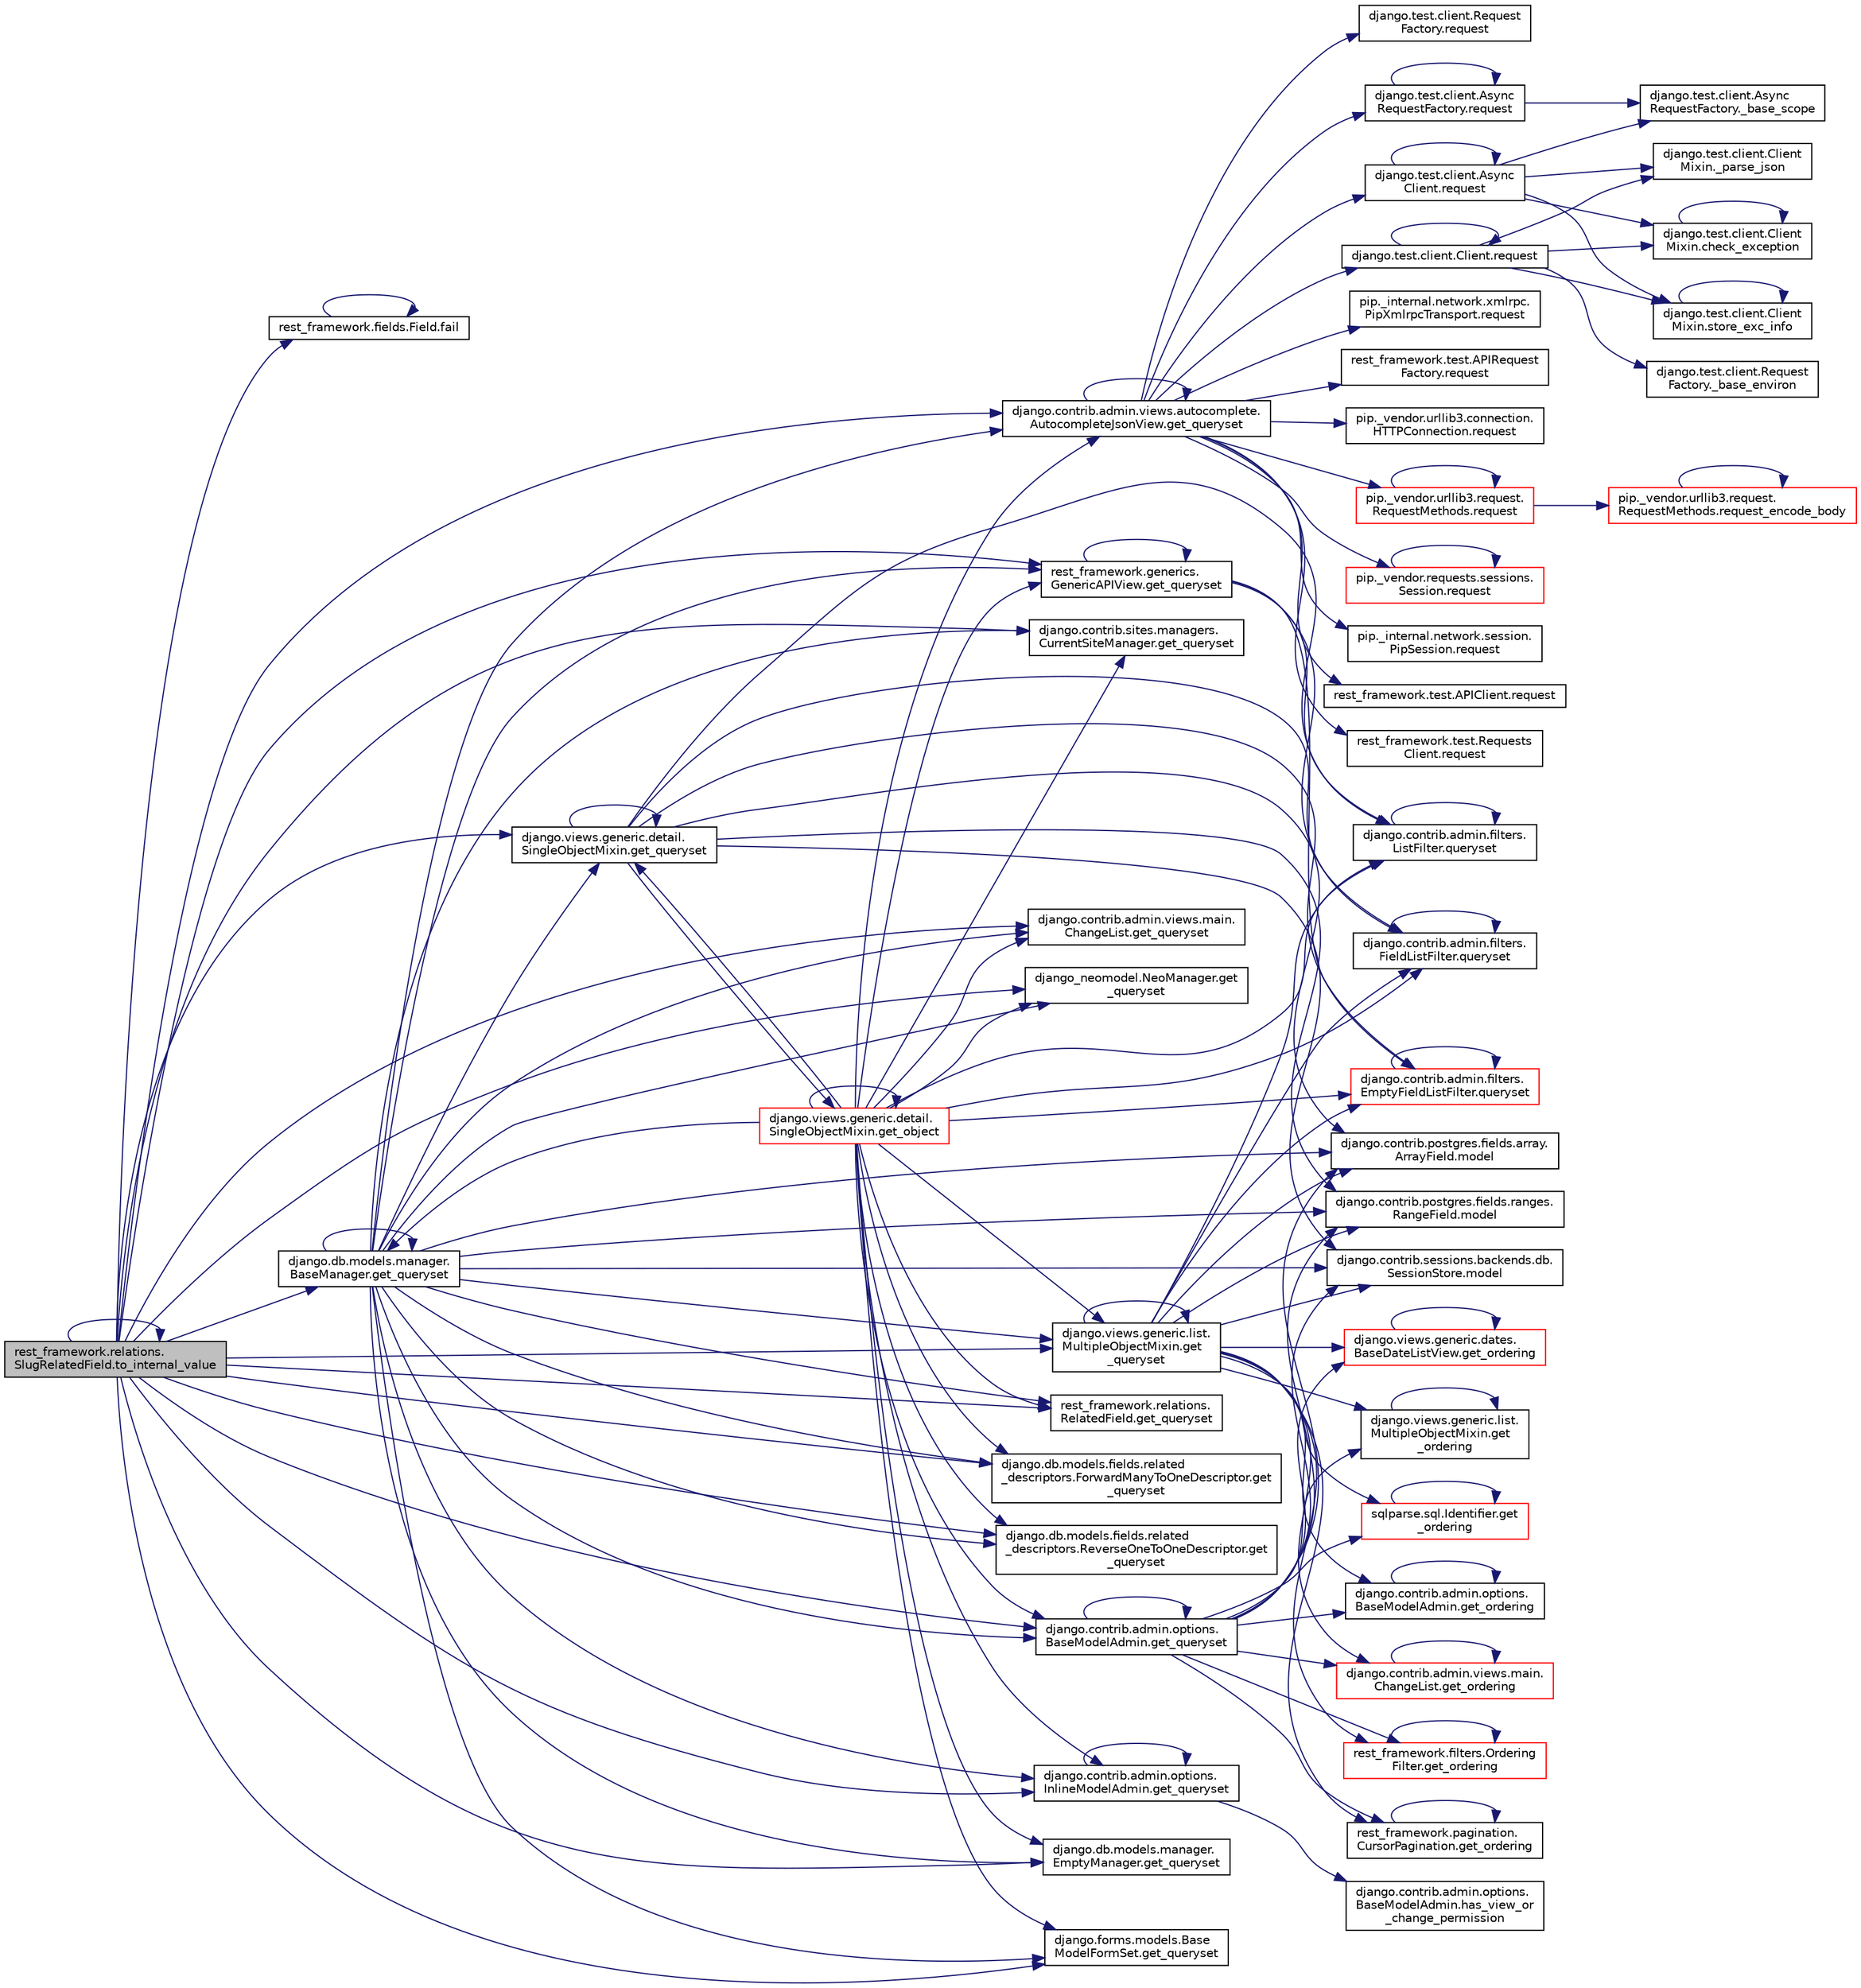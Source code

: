 digraph "rest_framework.relations.SlugRelatedField.to_internal_value"
{
 // LATEX_PDF_SIZE
  edge [fontname="Helvetica",fontsize="10",labelfontname="Helvetica",labelfontsize="10"];
  node [fontname="Helvetica",fontsize="10",shape=record];
  rankdir="LR";
  Node1 [label="rest_framework.relations.\lSlugRelatedField.to_internal_value",height=0.2,width=0.4,color="black", fillcolor="grey75", style="filled", fontcolor="black",tooltip=" "];
  Node1 -> Node2 [color="midnightblue",fontsize="10",style="solid",fontname="Helvetica"];
  Node2 [label="rest_framework.fields.Field.fail",height=0.2,width=0.4,color="black", fillcolor="white", style="filled",URL="$d9/d53/classrest__framework_1_1fields_1_1_field.html#a1d464b6c58e015c19c9341cc028df9d6",tooltip=" "];
  Node2 -> Node2 [color="midnightblue",fontsize="10",style="solid",fontname="Helvetica"];
  Node1 -> Node3 [color="midnightblue",fontsize="10",style="solid",fontname="Helvetica"];
  Node3 [label="django.contrib.admin.views.autocomplete.\lAutocompleteJsonView.get_queryset",height=0.2,width=0.4,color="black", fillcolor="white", style="filled",URL="$d5/d24/classdjango_1_1contrib_1_1admin_1_1views_1_1autocomplete_1_1_autocomplete_json_view.html#aeba422d947101bce361f0fd32ff7d4d4",tooltip=" "];
  Node3 -> Node3 [color="midnightblue",fontsize="10",style="solid",fontname="Helvetica"];
  Node3 -> Node4 [color="midnightblue",fontsize="10",style="solid",fontname="Helvetica"];
  Node4 [label="django.test.client.Request\lFactory.request",height=0.2,width=0.4,color="black", fillcolor="white", style="filled",URL="$db/d7f/classdjango_1_1test_1_1client_1_1_request_factory.html#a12550839ba4cbabcf38bff0d2ff69f0a",tooltip=" "];
  Node3 -> Node5 [color="midnightblue",fontsize="10",style="solid",fontname="Helvetica"];
  Node5 [label="django.test.client.Async\lRequestFactory.request",height=0.2,width=0.4,color="black", fillcolor="white", style="filled",URL="$d6/de5/classdjango_1_1test_1_1client_1_1_async_request_factory.html#a8dcee74bc0f05203aa2aa2aad95555a9",tooltip=" "];
  Node5 -> Node6 [color="midnightblue",fontsize="10",style="solid",fontname="Helvetica"];
  Node6 [label="django.test.client.Async\lRequestFactory._base_scope",height=0.2,width=0.4,color="black", fillcolor="white", style="filled",URL="$d6/de5/classdjango_1_1test_1_1client_1_1_async_request_factory.html#a0f3b06a02852c6111eaab5a2c6b6b4fd",tooltip=" "];
  Node5 -> Node5 [color="midnightblue",fontsize="10",style="solid",fontname="Helvetica"];
  Node3 -> Node7 [color="midnightblue",fontsize="10",style="solid",fontname="Helvetica"];
  Node7 [label="django.test.client.Client.request",height=0.2,width=0.4,color="black", fillcolor="white", style="filled",URL="$d2/d2e/classdjango_1_1test_1_1client_1_1_client.html#a4b25cead120a234c08a522e016cb6138",tooltip=" "];
  Node7 -> Node8 [color="midnightblue",fontsize="10",style="solid",fontname="Helvetica"];
  Node8 [label="django.test.client.Request\lFactory._base_environ",height=0.2,width=0.4,color="black", fillcolor="white", style="filled",URL="$db/d7f/classdjango_1_1test_1_1client_1_1_request_factory.html#aebfbaaf544ab47e0aaaa3a282ab99dc2",tooltip=" "];
  Node7 -> Node9 [color="midnightblue",fontsize="10",style="solid",fontname="Helvetica"];
  Node9 [label="django.test.client.Client\lMixin._parse_json",height=0.2,width=0.4,color="black", fillcolor="white", style="filled",URL="$da/dd7/classdjango_1_1test_1_1client_1_1_client_mixin.html#a8286559999fe1a685cf2a3e398b01883",tooltip=" "];
  Node7 -> Node10 [color="midnightblue",fontsize="10",style="solid",fontname="Helvetica"];
  Node10 [label="django.test.client.Client\lMixin.check_exception",height=0.2,width=0.4,color="black", fillcolor="white", style="filled",URL="$da/dd7/classdjango_1_1test_1_1client_1_1_client_mixin.html#a3e5eb4fb98154c3fee071554699b0a02",tooltip=" "];
  Node10 -> Node10 [color="midnightblue",fontsize="10",style="solid",fontname="Helvetica"];
  Node7 -> Node7 [color="midnightblue",fontsize="10",style="solid",fontname="Helvetica"];
  Node7 -> Node11 [color="midnightblue",fontsize="10",style="solid",fontname="Helvetica"];
  Node11 [label="django.test.client.Client\lMixin.store_exc_info",height=0.2,width=0.4,color="black", fillcolor="white", style="filled",URL="$da/dd7/classdjango_1_1test_1_1client_1_1_client_mixin.html#a97e2ed480f9ee415e64f1764bdd38c31",tooltip=" "];
  Node11 -> Node11 [color="midnightblue",fontsize="10",style="solid",fontname="Helvetica"];
  Node3 -> Node12 [color="midnightblue",fontsize="10",style="solid",fontname="Helvetica"];
  Node12 [label="django.test.client.Async\lClient.request",height=0.2,width=0.4,color="black", fillcolor="white", style="filled",URL="$d9/dd7/classdjango_1_1test_1_1client_1_1_async_client.html#a38330cfdf01cb69d3dd0bdb8b9777bd9",tooltip=" "];
  Node12 -> Node6 [color="midnightblue",fontsize="10",style="solid",fontname="Helvetica"];
  Node12 -> Node9 [color="midnightblue",fontsize="10",style="solid",fontname="Helvetica"];
  Node12 -> Node10 [color="midnightblue",fontsize="10",style="solid",fontname="Helvetica"];
  Node12 -> Node12 [color="midnightblue",fontsize="10",style="solid",fontname="Helvetica"];
  Node12 -> Node11 [color="midnightblue",fontsize="10",style="solid",fontname="Helvetica"];
  Node3 -> Node13 [color="midnightblue",fontsize="10",style="solid",fontname="Helvetica"];
  Node13 [label="pip._internal.network.xmlrpc.\lPipXmlrpcTransport.request",height=0.2,width=0.4,color="black", fillcolor="white", style="filled",URL="$dd/d8a/classpip_1_1__internal_1_1network_1_1xmlrpc_1_1_pip_xmlrpc_transport.html#adb84317dcc522d845a56ce9cc4f82522",tooltip=" "];
  Node3 -> Node14 [color="midnightblue",fontsize="10",style="solid",fontname="Helvetica"];
  Node14 [label="rest_framework.test.APIRequest\lFactory.request",height=0.2,width=0.4,color="black", fillcolor="white", style="filled",URL="$da/d3c/classrest__framework_1_1test_1_1_a_p_i_request_factory.html#abd5931aada009b9fb1f1577613acd058",tooltip=" "];
  Node3 -> Node15 [color="midnightblue",fontsize="10",style="solid",fontname="Helvetica"];
  Node15 [label="pip._vendor.urllib3.connection.\lHTTPConnection.request",height=0.2,width=0.4,color="black", fillcolor="white", style="filled",URL="$d2/d75/classpip_1_1__vendor_1_1urllib3_1_1connection_1_1_h_t_t_p_connection.html#ae44707607a133fa0d27085cc2ea9ef85",tooltip=" "];
  Node3 -> Node16 [color="midnightblue",fontsize="10",style="solid",fontname="Helvetica"];
  Node16 [label="pip._vendor.urllib3.request.\lRequestMethods.request",height=0.2,width=0.4,color="red", fillcolor="white", style="filled",URL="$de/d48/classpip_1_1__vendor_1_1urllib3_1_1request_1_1_request_methods.html#a875ca454fac77c856bdf0cbe44f8fb64",tooltip=" "];
  Node16 -> Node16 [color="midnightblue",fontsize="10",style="solid",fontname="Helvetica"];
  Node16 -> Node17 [color="midnightblue",fontsize="10",style="solid",fontname="Helvetica"];
  Node17 [label="pip._vendor.urllib3.request.\lRequestMethods.request_encode_body",height=0.2,width=0.4,color="red", fillcolor="white", style="filled",URL="$de/d48/classpip_1_1__vendor_1_1urllib3_1_1request_1_1_request_methods.html#aac879ba72efb676310e8298a97b07ef8",tooltip=" "];
  Node17 -> Node17 [color="midnightblue",fontsize="10",style="solid",fontname="Helvetica"];
  Node3 -> Node47 [color="midnightblue",fontsize="10",style="solid",fontname="Helvetica"];
  Node47 [label="pip._vendor.requests.sessions.\lSession.request",height=0.2,width=0.4,color="red", fillcolor="white", style="filled",URL="$da/de9/classpip_1_1__vendor_1_1requests_1_1sessions_1_1_session.html#a718b60e99280c6ef1a346cb6dc0a90c8",tooltip=" "];
  Node47 -> Node47 [color="midnightblue",fontsize="10",style="solid",fontname="Helvetica"];
  Node3 -> Node477 [color="midnightblue",fontsize="10",style="solid",fontname="Helvetica"];
  Node477 [label="pip._internal.network.session.\lPipSession.request",height=0.2,width=0.4,color="black", fillcolor="white", style="filled",URL="$d9/dc2/classpip_1_1__internal_1_1network_1_1session_1_1_pip_session.html#a9c968f2f764cbd41db6684fafb5b1e6a",tooltip=" "];
  Node3 -> Node475 [color="midnightblue",fontsize="10",style="solid",fontname="Helvetica"];
  Node475 [label="rest_framework.test.APIClient.request",height=0.2,width=0.4,color="black", fillcolor="white", style="filled",URL="$da/d51/classrest__framework_1_1test_1_1_a_p_i_client.html#a77b55b2a0a90921243b61303fc37e59d",tooltip=" "];
  Node3 -> Node476 [color="midnightblue",fontsize="10",style="solid",fontname="Helvetica"];
  Node476 [label="rest_framework.test.Requests\lClient.request",height=0.2,width=0.4,color="black", fillcolor="white", style="filled",URL="$de/dc8/classrest__framework_1_1test_1_1_requests_client.html#ae6de53b1244ae8817b8bf8d6838b72ba",tooltip=" "];
  Node1 -> Node712 [color="midnightblue",fontsize="10",style="solid",fontname="Helvetica"];
  Node712 [label="django.contrib.sites.managers.\lCurrentSiteManager.get_queryset",height=0.2,width=0.4,color="black", fillcolor="white", style="filled",URL="$dd/d05/classdjango_1_1contrib_1_1sites_1_1managers_1_1_current_site_manager.html#a62f5f3f9f1b932f3bcd36601d46e7509",tooltip=" "];
  Node1 -> Node713 [color="midnightblue",fontsize="10",style="solid",fontname="Helvetica"];
  Node713 [label="django.db.models.manager.\lBaseManager.get_queryset",height=0.2,width=0.4,color="black", fillcolor="white", style="filled",URL="$d1/d1c/classdjango_1_1db_1_1models_1_1manager_1_1_base_manager.html#af0391e929a911c2647412e6e030c28e8",tooltip="PROXIES TO QUERYSET #."];
  Node713 -> Node3 [color="midnightblue",fontsize="10",style="solid",fontname="Helvetica"];
  Node713 -> Node712 [color="midnightblue",fontsize="10",style="solid",fontname="Helvetica"];
  Node713 -> Node713 [color="midnightblue",fontsize="10",style="solid",fontname="Helvetica"];
  Node713 -> Node714 [color="midnightblue",fontsize="10",style="solid",fontname="Helvetica"];
  Node714 [label="django.db.models.manager.\lEmptyManager.get_queryset",height=0.2,width=0.4,color="black", fillcolor="white", style="filled",URL="$d6/da8/classdjango_1_1db_1_1models_1_1manager_1_1_empty_manager.html#a0a5e7cb6efe5e4cb3b15779cf64d1537",tooltip=" "];
  Node713 -> Node715 [color="midnightblue",fontsize="10",style="solid",fontname="Helvetica"];
  Node715 [label="django.forms.models.Base\lModelFormSet.get_queryset",height=0.2,width=0.4,color="black", fillcolor="white", style="filled",URL="$d5/d31/classdjango_1_1forms_1_1models_1_1_base_model_form_set.html#a0ac048453b4a14ff61ebb6c072c29e7e",tooltip=" "];
  Node713 -> Node716 [color="midnightblue",fontsize="10",style="solid",fontname="Helvetica"];
  Node716 [label="django.views.generic.detail.\lSingleObjectMixin.get_queryset",height=0.2,width=0.4,color="black", fillcolor="white", style="filled",URL="$d2/d8d/classdjango_1_1views_1_1generic_1_1detail_1_1_single_object_mixin.html#a7471c8ca174db55504da01b1a06cc5ba",tooltip=" "];
  Node716 -> Node717 [color="midnightblue",fontsize="10",style="solid",fontname="Helvetica"];
  Node717 [label="django.views.generic.detail.\lSingleObjectMixin.get_object",height=0.2,width=0.4,color="red", fillcolor="white", style="filled",URL="$d2/d8d/classdjango_1_1views_1_1generic_1_1detail_1_1_single_object_mixin.html#a2dd2bbde8d843929b3af3056125586d7",tooltip=" "];
  Node717 -> Node717 [color="midnightblue",fontsize="10",style="solid",fontname="Helvetica"];
  Node717 -> Node3 [color="midnightblue",fontsize="10",style="solid",fontname="Helvetica"];
  Node717 -> Node712 [color="midnightblue",fontsize="10",style="solid",fontname="Helvetica"];
  Node717 -> Node713 [color="midnightblue",fontsize="10",style="solid",fontname="Helvetica"];
  Node717 -> Node714 [color="midnightblue",fontsize="10",style="solid",fontname="Helvetica"];
  Node717 -> Node715 [color="midnightblue",fontsize="10",style="solid",fontname="Helvetica"];
  Node717 -> Node716 [color="midnightblue",fontsize="10",style="solid",fontname="Helvetica"];
  Node717 -> Node718 [color="midnightblue",fontsize="10",style="solid",fontname="Helvetica"];
  Node718 [label="django.views.generic.list.\lMultipleObjectMixin.get\l_queryset",height=0.2,width=0.4,color="black", fillcolor="white", style="filled",URL="$dc/db8/classdjango_1_1views_1_1generic_1_1list_1_1_multiple_object_mixin.html#ad98185a338be30a3a7327fbb7c3b4a1a",tooltip=" "];
  Node718 -> Node719 [color="midnightblue",fontsize="10",style="solid",fontname="Helvetica"];
  Node719 [label="django.views.generic.dates.\lBaseDateListView.get_ordering",height=0.2,width=0.4,color="red", fillcolor="white", style="filled",URL="$d7/d86/classdjango_1_1views_1_1generic_1_1dates_1_1_base_date_list_view.html#a1ca94aa4a283514ce26b0fb152c396bd",tooltip=" "];
  Node719 -> Node719 [color="midnightblue",fontsize="10",style="solid",fontname="Helvetica"];
  Node718 -> Node721 [color="midnightblue",fontsize="10",style="solid",fontname="Helvetica"];
  Node721 [label="django.views.generic.list.\lMultipleObjectMixin.get\l_ordering",height=0.2,width=0.4,color="black", fillcolor="white", style="filled",URL="$dc/db8/classdjango_1_1views_1_1generic_1_1list_1_1_multiple_object_mixin.html#aa09e16b01a6a48f7b9c56e658f68fc6e",tooltip=" "];
  Node721 -> Node721 [color="midnightblue",fontsize="10",style="solid",fontname="Helvetica"];
  Node718 -> Node722 [color="midnightblue",fontsize="10",style="solid",fontname="Helvetica"];
  Node722 [label="sqlparse.sql.Identifier.get\l_ordering",height=0.2,width=0.4,color="red", fillcolor="white", style="filled",URL="$dc/de2/classsqlparse_1_1sql_1_1_identifier.html#a6b953c54c399f3966775335ad1dc661d",tooltip=" "];
  Node722 -> Node722 [color="midnightblue",fontsize="10",style="solid",fontname="Helvetica"];
  Node718 -> Node724 [color="midnightblue",fontsize="10",style="solid",fontname="Helvetica"];
  Node724 [label="django.contrib.admin.options.\lBaseModelAdmin.get_ordering",height=0.2,width=0.4,color="black", fillcolor="white", style="filled",URL="$d3/dd6/classdjango_1_1contrib_1_1admin_1_1options_1_1_base_model_admin.html#a3f9fee45b98ad708a112a28d526b6560",tooltip=" "];
  Node724 -> Node724 [color="midnightblue",fontsize="10",style="solid",fontname="Helvetica"];
  Node718 -> Node725 [color="midnightblue",fontsize="10",style="solid",fontname="Helvetica"];
  Node725 [label="django.contrib.admin.views.main.\lChangeList.get_ordering",height=0.2,width=0.4,color="red", fillcolor="white", style="filled",URL="$d7/d58/classdjango_1_1contrib_1_1admin_1_1views_1_1main_1_1_change_list.html#a3de9f22bbfde904010a35d6a15bd2ee7",tooltip=" "];
  Node725 -> Node725 [color="midnightblue",fontsize="10",style="solid",fontname="Helvetica"];
  Node718 -> Node730 [color="midnightblue",fontsize="10",style="solid",fontname="Helvetica"];
  Node730 [label="rest_framework.filters.Ordering\lFilter.get_ordering",height=0.2,width=0.4,color="red", fillcolor="white", style="filled",URL="$d0/d16/classrest__framework_1_1filters_1_1_ordering_filter.html#aaad5c6dfc9a5cccc6edc6b547fec8562",tooltip=" "];
  Node730 -> Node730 [color="midnightblue",fontsize="10",style="solid",fontname="Helvetica"];
  Node718 -> Node735 [color="midnightblue",fontsize="10",style="solid",fontname="Helvetica"];
  Node735 [label="rest_framework.pagination.\lCursorPagination.get_ordering",height=0.2,width=0.4,color="black", fillcolor="white", style="filled",URL="$d2/d73/classrest__framework_1_1pagination_1_1_cursor_pagination.html#ad952f8396f3f2e68a8a097869d9f4132",tooltip=" "];
  Node735 -> Node735 [color="midnightblue",fontsize="10",style="solid",fontname="Helvetica"];
  Node718 -> Node718 [color="midnightblue",fontsize="10",style="solid",fontname="Helvetica"];
  Node718 -> Node261 [color="midnightblue",fontsize="10",style="solid",fontname="Helvetica"];
  Node261 [label="django.contrib.postgres.fields.array.\lArrayField.model",height=0.2,width=0.4,color="black", fillcolor="white", style="filled",URL="$dc/ddf/classdjango_1_1contrib_1_1postgres_1_1fields_1_1array_1_1_array_field.html#a43ec884d709f829e50c6881dc369ce94",tooltip=" "];
  Node718 -> Node262 [color="midnightblue",fontsize="10",style="solid",fontname="Helvetica"];
  Node262 [label="django.contrib.postgres.fields.ranges.\lRangeField.model",height=0.2,width=0.4,color="black", fillcolor="white", style="filled",URL="$d5/d99/classdjango_1_1contrib_1_1postgres_1_1fields_1_1ranges_1_1_range_field.html#a5f5cfd6917f141914484d606279cf20a",tooltip=" "];
  Node718 -> Node263 [color="midnightblue",fontsize="10",style="solid",fontname="Helvetica"];
  Node263 [label="django.contrib.sessions.backends.db.\lSessionStore.model",height=0.2,width=0.4,color="black", fillcolor="white", style="filled",URL="$d2/d1a/classdjango_1_1contrib_1_1sessions_1_1backends_1_1db_1_1_session_store.html#a9b2f42869f296eab5fab4dd5867285df",tooltip=" "];
  Node718 -> Node736 [color="midnightblue",fontsize="10",style="solid",fontname="Helvetica"];
  Node736 [label="django.contrib.admin.filters.\lListFilter.queryset",height=0.2,width=0.4,color="black", fillcolor="white", style="filled",URL="$da/ddb/classdjango_1_1contrib_1_1admin_1_1filters_1_1_list_filter.html#aed1f92493175185d1714cb763f6efa08",tooltip=" "];
  Node736 -> Node736 [color="midnightblue",fontsize="10",style="solid",fontname="Helvetica"];
  Node718 -> Node737 [color="midnightblue",fontsize="10",style="solid",fontname="Helvetica"];
  Node737 [label="django.contrib.admin.filters.\lFieldListFilter.queryset",height=0.2,width=0.4,color="black", fillcolor="white", style="filled",URL="$d1/d72/classdjango_1_1contrib_1_1admin_1_1filters_1_1_field_list_filter.html#a51704150dec2abf76f7d4dc23dcc64ab",tooltip=" "];
  Node737 -> Node737 [color="midnightblue",fontsize="10",style="solid",fontname="Helvetica"];
  Node718 -> Node738 [color="midnightblue",fontsize="10",style="solid",fontname="Helvetica"];
  Node738 [label="django.contrib.admin.filters.\lEmptyFieldListFilter.queryset",height=0.2,width=0.4,color="red", fillcolor="white", style="filled",URL="$d7/dde/classdjango_1_1contrib_1_1admin_1_1filters_1_1_empty_field_list_filter.html#a953c03e160e6f12fda9bf700c93d09c2",tooltip=" "];
  Node738 -> Node738 [color="midnightblue",fontsize="10",style="solid",fontname="Helvetica"];
  Node717 -> Node740 [color="midnightblue",fontsize="10",style="solid",fontname="Helvetica"];
  Node740 [label="django_neomodel.NeoManager.get\l_queryset",height=0.2,width=0.4,color="black", fillcolor="white", style="filled",URL="$da/d60/classdjango__neomodel_1_1_neo_manager.html#a7e3562da1326a56612c8d989803cf747",tooltip=" "];
  Node717 -> Node741 [color="midnightblue",fontsize="10",style="solid",fontname="Helvetica"];
  Node741 [label="rest_framework.generics.\lGenericAPIView.get_queryset",height=0.2,width=0.4,color="black", fillcolor="white", style="filled",URL="$d9/d8f/classrest__framework_1_1generics_1_1_generic_a_p_i_view.html#a944b66f9ec49a9d053f34f77f22074da",tooltip=" "];
  Node741 -> Node741 [color="midnightblue",fontsize="10",style="solid",fontname="Helvetica"];
  Node741 -> Node736 [color="midnightblue",fontsize="10",style="solid",fontname="Helvetica"];
  Node741 -> Node737 [color="midnightblue",fontsize="10",style="solid",fontname="Helvetica"];
  Node741 -> Node738 [color="midnightblue",fontsize="10",style="solid",fontname="Helvetica"];
  Node717 -> Node742 [color="midnightblue",fontsize="10",style="solid",fontname="Helvetica"];
  Node742 [label="rest_framework.relations.\lRelatedField.get_queryset",height=0.2,width=0.4,color="black", fillcolor="white", style="filled",URL="$d4/d5c/classrest__framework_1_1relations_1_1_related_field.html#ab7b694008ab6552b950b0b1322d5fad1",tooltip=" "];
  Node717 -> Node743 [color="midnightblue",fontsize="10",style="solid",fontname="Helvetica"];
  Node743 [label="django.db.models.fields.related\l_descriptors.ForwardManyToOneDescriptor.get\l_queryset",height=0.2,width=0.4,color="black", fillcolor="white", style="filled",URL="$d8/d45/classdjango_1_1db_1_1models_1_1fields_1_1related__descriptors_1_1_forward_many_to_one_descriptor.html#a36718f48e6763e2926e8397e318e1322",tooltip=" "];
  Node717 -> Node744 [color="midnightblue",fontsize="10",style="solid",fontname="Helvetica"];
  Node744 [label="django.db.models.fields.related\l_descriptors.ReverseOneToOneDescriptor.get\l_queryset",height=0.2,width=0.4,color="black", fillcolor="white", style="filled",URL="$da/d7c/classdjango_1_1db_1_1models_1_1fields_1_1related__descriptors_1_1_reverse_one_to_one_descriptor.html#afb05e6f36e1366af21cb7ee1fa654cd7",tooltip=" "];
  Node717 -> Node745 [color="midnightblue",fontsize="10",style="solid",fontname="Helvetica"];
  Node745 [label="django.contrib.admin.options.\lBaseModelAdmin.get_queryset",height=0.2,width=0.4,color="black", fillcolor="white", style="filled",URL="$d3/dd6/classdjango_1_1contrib_1_1admin_1_1options_1_1_base_model_admin.html#a9dc124c9d075b1782f0338dd500ec940",tooltip=" "];
  Node745 -> Node719 [color="midnightblue",fontsize="10",style="solid",fontname="Helvetica"];
  Node745 -> Node721 [color="midnightblue",fontsize="10",style="solid",fontname="Helvetica"];
  Node745 -> Node722 [color="midnightblue",fontsize="10",style="solid",fontname="Helvetica"];
  Node745 -> Node724 [color="midnightblue",fontsize="10",style="solid",fontname="Helvetica"];
  Node745 -> Node725 [color="midnightblue",fontsize="10",style="solid",fontname="Helvetica"];
  Node745 -> Node730 [color="midnightblue",fontsize="10",style="solid",fontname="Helvetica"];
  Node745 -> Node735 [color="midnightblue",fontsize="10",style="solid",fontname="Helvetica"];
  Node745 -> Node745 [color="midnightblue",fontsize="10",style="solid",fontname="Helvetica"];
  Node745 -> Node261 [color="midnightblue",fontsize="10",style="solid",fontname="Helvetica"];
  Node745 -> Node262 [color="midnightblue",fontsize="10",style="solid",fontname="Helvetica"];
  Node745 -> Node263 [color="midnightblue",fontsize="10",style="solid",fontname="Helvetica"];
  Node717 -> Node746 [color="midnightblue",fontsize="10",style="solid",fontname="Helvetica"];
  Node746 [label="django.contrib.admin.options.\lInlineModelAdmin.get_queryset",height=0.2,width=0.4,color="black", fillcolor="white", style="filled",URL="$db/dbb/classdjango_1_1contrib_1_1admin_1_1options_1_1_inline_model_admin.html#adac95e1d43e73c3c82981ad56f2d62e2",tooltip=" "];
  Node746 -> Node746 [color="midnightblue",fontsize="10",style="solid",fontname="Helvetica"];
  Node746 -> Node747 [color="midnightblue",fontsize="10",style="solid",fontname="Helvetica"];
  Node747 [label="django.contrib.admin.options.\lBaseModelAdmin.has_view_or\l_change_permission",height=0.2,width=0.4,color="black", fillcolor="white", style="filled",URL="$d3/dd6/classdjango_1_1contrib_1_1admin_1_1options_1_1_base_model_admin.html#a3e2e1b12cb6f9236136c3413542edb3a",tooltip=" "];
  Node717 -> Node748 [color="midnightblue",fontsize="10",style="solid",fontname="Helvetica"];
  Node748 [label="django.contrib.admin.views.main.\lChangeList.get_queryset",height=0.2,width=0.4,color="black", fillcolor="white", style="filled",URL="$d7/d58/classdjango_1_1contrib_1_1admin_1_1views_1_1main_1_1_change_list.html#a41f8c78806f49d2ff9e3857f046de3fb",tooltip=" "];
  Node717 -> Node736 [color="midnightblue",fontsize="10",style="solid",fontname="Helvetica"];
  Node717 -> Node737 [color="midnightblue",fontsize="10",style="solid",fontname="Helvetica"];
  Node717 -> Node738 [color="midnightblue",fontsize="10",style="solid",fontname="Helvetica"];
  Node716 -> Node716 [color="midnightblue",fontsize="10",style="solid",fontname="Helvetica"];
  Node716 -> Node261 [color="midnightblue",fontsize="10",style="solid",fontname="Helvetica"];
  Node716 -> Node262 [color="midnightblue",fontsize="10",style="solid",fontname="Helvetica"];
  Node716 -> Node263 [color="midnightblue",fontsize="10",style="solid",fontname="Helvetica"];
  Node716 -> Node736 [color="midnightblue",fontsize="10",style="solid",fontname="Helvetica"];
  Node716 -> Node737 [color="midnightblue",fontsize="10",style="solid",fontname="Helvetica"];
  Node716 -> Node738 [color="midnightblue",fontsize="10",style="solid",fontname="Helvetica"];
  Node713 -> Node718 [color="midnightblue",fontsize="10",style="solid",fontname="Helvetica"];
  Node713 -> Node740 [color="midnightblue",fontsize="10",style="solid",fontname="Helvetica"];
  Node713 -> Node741 [color="midnightblue",fontsize="10",style="solid",fontname="Helvetica"];
  Node713 -> Node742 [color="midnightblue",fontsize="10",style="solid",fontname="Helvetica"];
  Node713 -> Node743 [color="midnightblue",fontsize="10",style="solid",fontname="Helvetica"];
  Node713 -> Node744 [color="midnightblue",fontsize="10",style="solid",fontname="Helvetica"];
  Node713 -> Node745 [color="midnightblue",fontsize="10",style="solid",fontname="Helvetica"];
  Node713 -> Node746 [color="midnightblue",fontsize="10",style="solid",fontname="Helvetica"];
  Node713 -> Node748 [color="midnightblue",fontsize="10",style="solid",fontname="Helvetica"];
  Node713 -> Node261 [color="midnightblue",fontsize="10",style="solid",fontname="Helvetica"];
  Node713 -> Node262 [color="midnightblue",fontsize="10",style="solid",fontname="Helvetica"];
  Node713 -> Node263 [color="midnightblue",fontsize="10",style="solid",fontname="Helvetica"];
  Node1 -> Node714 [color="midnightblue",fontsize="10",style="solid",fontname="Helvetica"];
  Node1 -> Node715 [color="midnightblue",fontsize="10",style="solid",fontname="Helvetica"];
  Node1 -> Node716 [color="midnightblue",fontsize="10",style="solid",fontname="Helvetica"];
  Node1 -> Node718 [color="midnightblue",fontsize="10",style="solid",fontname="Helvetica"];
  Node1 -> Node740 [color="midnightblue",fontsize="10",style="solid",fontname="Helvetica"];
  Node1 -> Node741 [color="midnightblue",fontsize="10",style="solid",fontname="Helvetica"];
  Node1 -> Node742 [color="midnightblue",fontsize="10",style="solid",fontname="Helvetica"];
  Node1 -> Node743 [color="midnightblue",fontsize="10",style="solid",fontname="Helvetica"];
  Node1 -> Node744 [color="midnightblue",fontsize="10",style="solid",fontname="Helvetica"];
  Node1 -> Node745 [color="midnightblue",fontsize="10",style="solid",fontname="Helvetica"];
  Node1 -> Node746 [color="midnightblue",fontsize="10",style="solid",fontname="Helvetica"];
  Node1 -> Node748 [color="midnightblue",fontsize="10",style="solid",fontname="Helvetica"];
  Node1 -> Node1 [color="midnightblue",fontsize="10",style="solid",fontname="Helvetica"];
}
